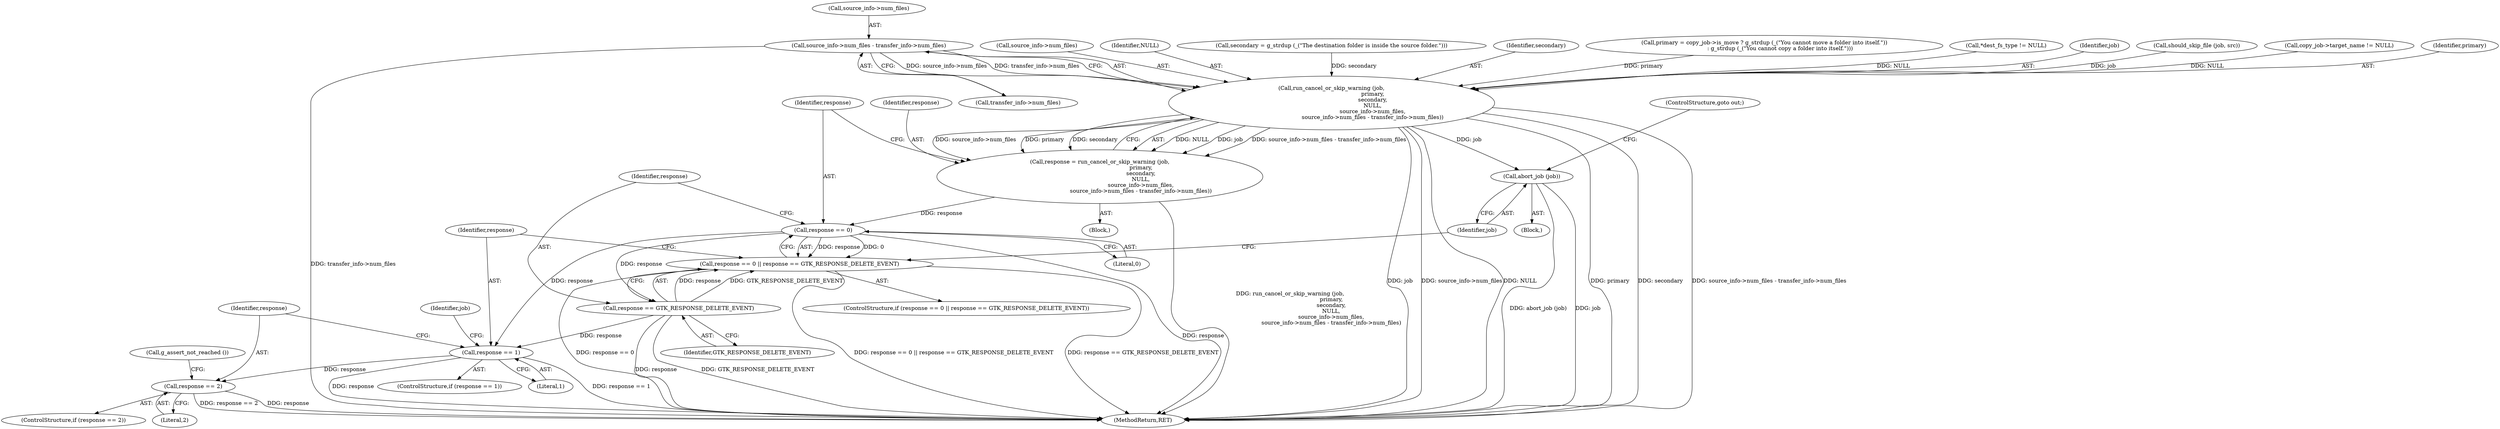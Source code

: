 digraph "0_nautilus_1630f53481f445ada0a455e9979236d31a8d3bb0_0@pointer" {
"1000265" [label="(Call,source_info->num_files - transfer_info->num_files)"];
"1000257" [label="(Call,run_cancel_or_skip_warning (job,\n                                               primary,\n                                               secondary,\n                                               NULL,\n                                               source_info->num_files,\n                                               source_info->num_files - transfer_info->num_files))"];
"1000255" [label="(Call,response = run_cancel_or_skip_warning (job,\n                                               primary,\n                                               secondary,\n                                               NULL,\n                                               source_info->num_files,\n                                               source_info->num_files - transfer_info->num_files))"];
"1000274" [label="(Call,response == 0)"];
"1000273" [label="(Call,response == 0 || response == GTK_RESPONSE_DELETE_EVENT)"];
"1000277" [label="(Call,response == GTK_RESPONSE_DELETE_EVENT)"];
"1000285" [label="(Call,response == 1)"];
"1000296" [label="(Call,response == 2)"];
"1000281" [label="(Call,abort_job (job))"];
"1000302" [label="(Call,g_assert_not_reached ())"];
"1000278" [label="(Identifier,response)"];
"1000262" [label="(Call,source_info->num_files)"];
"1000297" [label="(Identifier,response)"];
"1000261" [label="(Identifier,NULL)"];
"1000257" [label="(Call,run_cancel_or_skip_warning (job,\n                                               primary,\n                                               secondary,\n                                               NULL,\n                                               source_info->num_files,\n                                               source_info->num_files - transfer_info->num_files))"];
"1000295" [label="(ControlStructure,if (response == 2))"];
"1000276" [label="(Literal,0)"];
"1000291" [label="(Identifier,job)"];
"1000303" [label="(ControlStructure,goto out;)"];
"1000279" [label="(Identifier,GTK_RESPONSE_DELETE_EVENT)"];
"1001114" [label="(MethodReturn,RET)"];
"1000298" [label="(Literal,2)"];
"1000256" [label="(Identifier,response)"];
"1000280" [label="(Block,)"];
"1000296" [label="(Call,response == 2)"];
"1000265" [label="(Call,source_info->num_files - transfer_info->num_files)"];
"1000250" [label="(Call,secondary = g_strdup (_(\"The destination folder is inside the source folder.\")))"];
"1000260" [label="(Identifier,secondary)"];
"1000285" [label="(Call,response == 1)"];
"1000275" [label="(Identifier,response)"];
"1000273" [label="(Call,response == 0 || response == GTK_RESPONSE_DELETE_EVENT)"];
"1000231" [label="(Block,)"];
"1000281" [label="(Call,abort_job (job))"];
"1000238" [label="(Call,primary = copy_job->is_move ? g_strdup (_(\"You cannot move a folder into itself.\"))\n                  : g_strdup (_(\"You cannot copy a folder into itself.\")))"];
"1000277" [label="(Call,response == GTK_RESPONSE_DELETE_EVENT)"];
"1000255" [label="(Call,response = run_cancel_or_skip_warning (job,\n                                               primary,\n                                               secondary,\n                                               NULL,\n                                               source_info->num_files,\n                                               source_info->num_files - transfer_info->num_files))"];
"1000282" [label="(Identifier,job)"];
"1000274" [label="(Call,response == 0)"];
"1000284" [label="(ControlStructure,if (response == 1))"];
"1000181" [label="(Call,*dest_fs_type != NULL)"];
"1000258" [label="(Identifier,job)"];
"1000269" [label="(Call,transfer_info->num_files)"];
"1000266" [label="(Call,source_info->num_files)"];
"1000167" [label="(Call,should_skip_file (job, src))"];
"1000287" [label="(Literal,1)"];
"1000200" [label="(Call,copy_job->target_name != NULL)"];
"1000272" [label="(ControlStructure,if (response == 0 || response == GTK_RESPONSE_DELETE_EVENT))"];
"1000286" [label="(Identifier,response)"];
"1000259" [label="(Identifier,primary)"];
"1000265" -> "1000257"  [label="AST: "];
"1000265" -> "1000269"  [label="CFG: "];
"1000266" -> "1000265"  [label="AST: "];
"1000269" -> "1000265"  [label="AST: "];
"1000257" -> "1000265"  [label="CFG: "];
"1000265" -> "1001114"  [label="DDG: transfer_info->num_files"];
"1000265" -> "1000257"  [label="DDG: source_info->num_files"];
"1000265" -> "1000257"  [label="DDG: transfer_info->num_files"];
"1000257" -> "1000255"  [label="AST: "];
"1000258" -> "1000257"  [label="AST: "];
"1000259" -> "1000257"  [label="AST: "];
"1000260" -> "1000257"  [label="AST: "];
"1000261" -> "1000257"  [label="AST: "];
"1000262" -> "1000257"  [label="AST: "];
"1000255" -> "1000257"  [label="CFG: "];
"1000257" -> "1001114"  [label="DDG: primary"];
"1000257" -> "1001114"  [label="DDG: secondary"];
"1000257" -> "1001114"  [label="DDG: source_info->num_files - transfer_info->num_files"];
"1000257" -> "1001114"  [label="DDG: job"];
"1000257" -> "1001114"  [label="DDG: source_info->num_files"];
"1000257" -> "1001114"  [label="DDG: NULL"];
"1000257" -> "1000255"  [label="DDG: NULL"];
"1000257" -> "1000255"  [label="DDG: job"];
"1000257" -> "1000255"  [label="DDG: source_info->num_files - transfer_info->num_files"];
"1000257" -> "1000255"  [label="DDG: source_info->num_files"];
"1000257" -> "1000255"  [label="DDG: primary"];
"1000257" -> "1000255"  [label="DDG: secondary"];
"1000167" -> "1000257"  [label="DDG: job"];
"1000238" -> "1000257"  [label="DDG: primary"];
"1000250" -> "1000257"  [label="DDG: secondary"];
"1000181" -> "1000257"  [label="DDG: NULL"];
"1000200" -> "1000257"  [label="DDG: NULL"];
"1000257" -> "1000281"  [label="DDG: job"];
"1000255" -> "1000231"  [label="AST: "];
"1000256" -> "1000255"  [label="AST: "];
"1000275" -> "1000255"  [label="CFG: "];
"1000255" -> "1001114"  [label="DDG: run_cancel_or_skip_warning (job,\n                                               primary,\n                                               secondary,\n                                               NULL,\n                                               source_info->num_files,\n                                               source_info->num_files - transfer_info->num_files)"];
"1000255" -> "1000274"  [label="DDG: response"];
"1000274" -> "1000273"  [label="AST: "];
"1000274" -> "1000276"  [label="CFG: "];
"1000275" -> "1000274"  [label="AST: "];
"1000276" -> "1000274"  [label="AST: "];
"1000278" -> "1000274"  [label="CFG: "];
"1000273" -> "1000274"  [label="CFG: "];
"1000274" -> "1001114"  [label="DDG: response"];
"1000274" -> "1000273"  [label="DDG: response"];
"1000274" -> "1000273"  [label="DDG: 0"];
"1000274" -> "1000277"  [label="DDG: response"];
"1000274" -> "1000285"  [label="DDG: response"];
"1000273" -> "1000272"  [label="AST: "];
"1000273" -> "1000277"  [label="CFG: "];
"1000277" -> "1000273"  [label="AST: "];
"1000282" -> "1000273"  [label="CFG: "];
"1000286" -> "1000273"  [label="CFG: "];
"1000273" -> "1001114"  [label="DDG: response == 0"];
"1000273" -> "1001114"  [label="DDG: response == 0 || response == GTK_RESPONSE_DELETE_EVENT"];
"1000273" -> "1001114"  [label="DDG: response == GTK_RESPONSE_DELETE_EVENT"];
"1000277" -> "1000273"  [label="DDG: response"];
"1000277" -> "1000273"  [label="DDG: GTK_RESPONSE_DELETE_EVENT"];
"1000277" -> "1000279"  [label="CFG: "];
"1000278" -> "1000277"  [label="AST: "];
"1000279" -> "1000277"  [label="AST: "];
"1000277" -> "1001114"  [label="DDG: response"];
"1000277" -> "1001114"  [label="DDG: GTK_RESPONSE_DELETE_EVENT"];
"1000277" -> "1000285"  [label="DDG: response"];
"1000285" -> "1000284"  [label="AST: "];
"1000285" -> "1000287"  [label="CFG: "];
"1000286" -> "1000285"  [label="AST: "];
"1000287" -> "1000285"  [label="AST: "];
"1000291" -> "1000285"  [label="CFG: "];
"1000297" -> "1000285"  [label="CFG: "];
"1000285" -> "1001114"  [label="DDG: response"];
"1000285" -> "1001114"  [label="DDG: response == 1"];
"1000285" -> "1000296"  [label="DDG: response"];
"1000296" -> "1000295"  [label="AST: "];
"1000296" -> "1000298"  [label="CFG: "];
"1000297" -> "1000296"  [label="AST: "];
"1000298" -> "1000296"  [label="AST: "];
"1000302" -> "1000296"  [label="CFG: "];
"1000296" -> "1001114"  [label="DDG: response == 2"];
"1000296" -> "1001114"  [label="DDG: response"];
"1000281" -> "1000280"  [label="AST: "];
"1000281" -> "1000282"  [label="CFG: "];
"1000282" -> "1000281"  [label="AST: "];
"1000303" -> "1000281"  [label="CFG: "];
"1000281" -> "1001114"  [label="DDG: job"];
"1000281" -> "1001114"  [label="DDG: abort_job (job)"];
}
